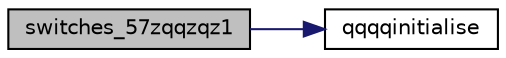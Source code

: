 digraph "switches_57zqqzqz1"
{
  edge [fontname="Helvetica",fontsize="10",labelfontname="Helvetica",labelfontsize="10"];
  node [fontname="Helvetica",fontsize="10",shape=record];
  rankdir="LR";
  Node1765 [label="switches_57zqqzqz1",height=0.2,width=0.4,color="black", fillcolor="grey75", style="filled", fontcolor="black"];
  Node1765 -> Node1766 [color="midnightblue",fontsize="10",style="solid",fontname="Helvetica"];
  Node1766 [label="qqqqinitialise",height=0.2,width=0.4,color="black", fillcolor="white", style="filled",URL="$inszt__switches_8c.html#ab860f96a01c75c73f8c0cafc5ac84896"];
}
